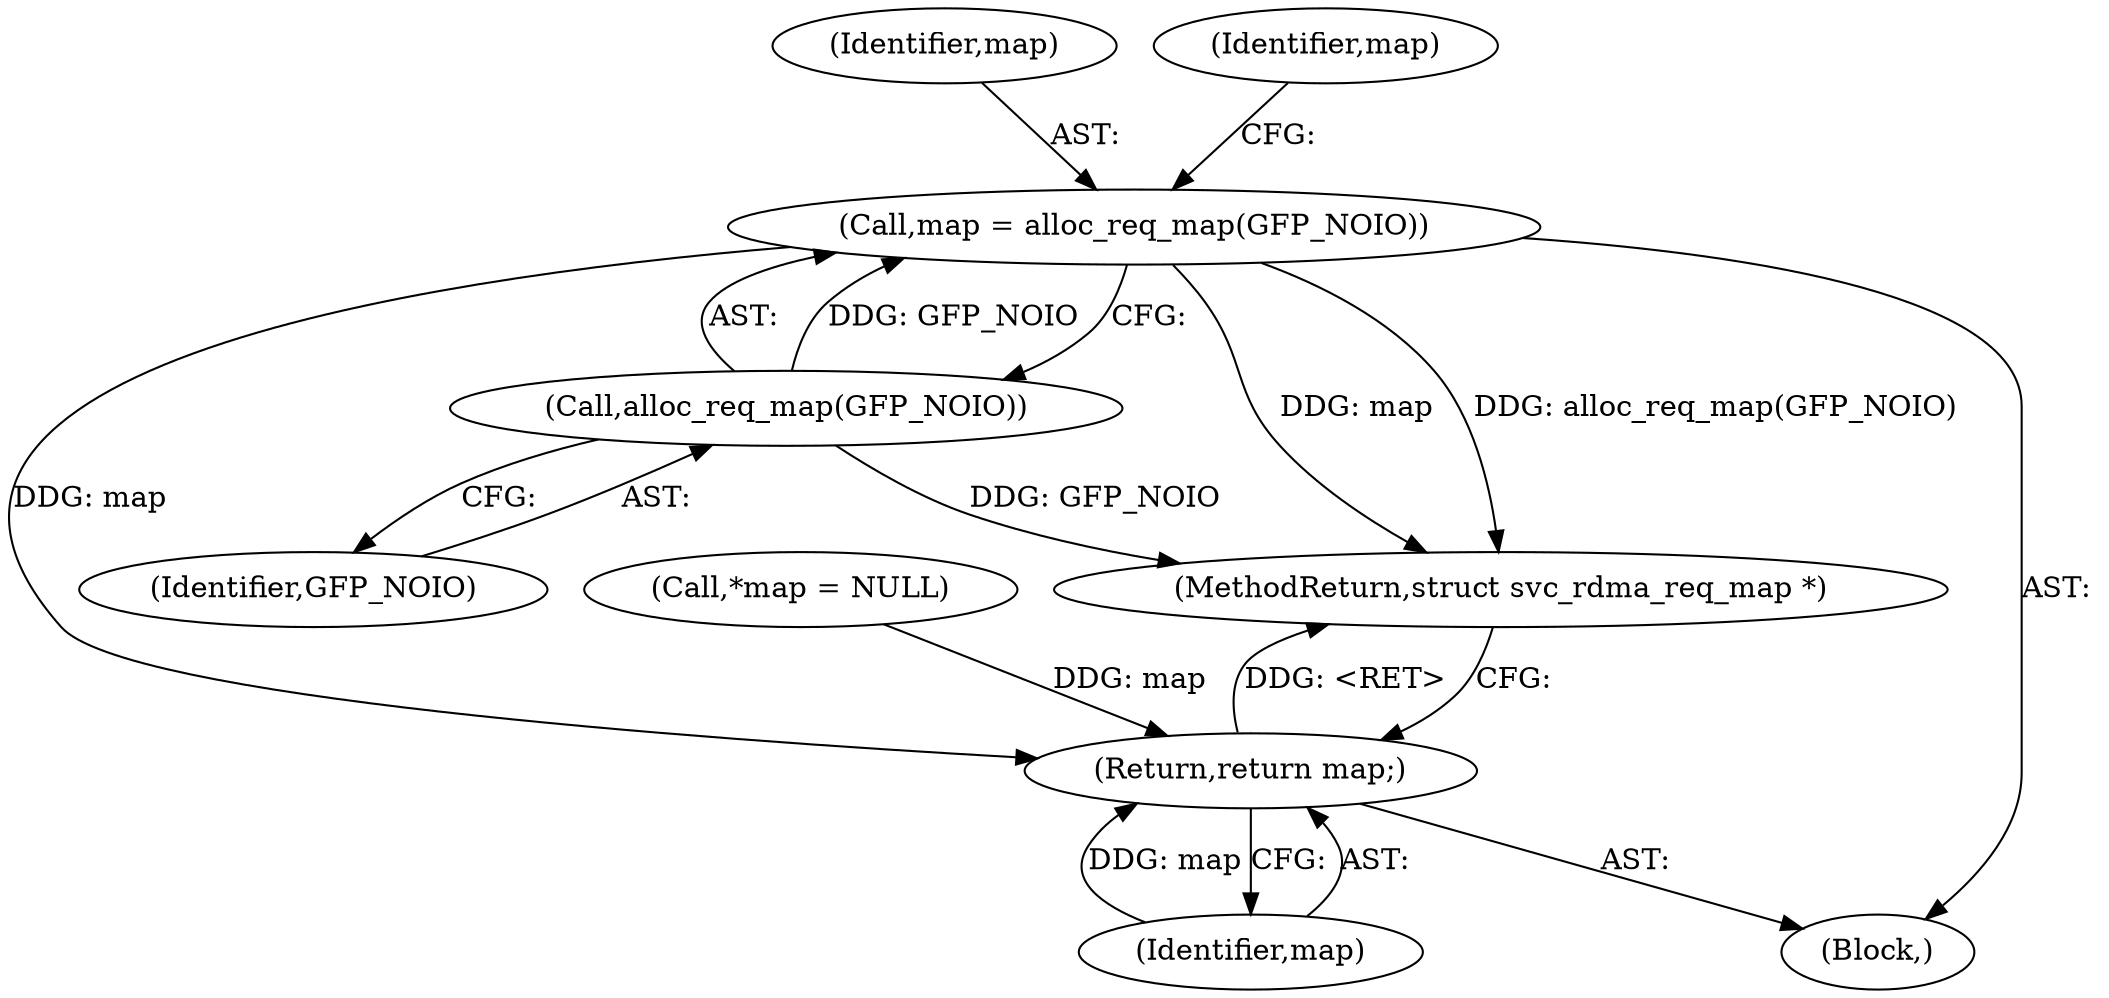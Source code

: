 digraph "1_linux_c70422f760c120480fee4de6c38804c72aa26bc1_46@pointer" {
"1000144" [label="(Call,map = alloc_req_map(GFP_NOIO))"];
"1000146" [label="(Call,alloc_req_map(GFP_NOIO))"];
"1000136" [label="(Return,return map;)"];
"1000147" [label="(Identifier,GFP_NOIO)"];
"1000145" [label="(Identifier,map)"];
"1000149" [label="(Identifier,map)"];
"1000105" [label="(Call,*map = NULL)"];
"1000103" [label="(Block,)"];
"1000136" [label="(Return,return map;)"];
"1000156" [label="(MethodReturn,struct svc_rdma_req_map *)"];
"1000146" [label="(Call,alloc_req_map(GFP_NOIO))"];
"1000144" [label="(Call,map = alloc_req_map(GFP_NOIO))"];
"1000137" [label="(Identifier,map)"];
"1000144" -> "1000103"  [label="AST: "];
"1000144" -> "1000146"  [label="CFG: "];
"1000145" -> "1000144"  [label="AST: "];
"1000146" -> "1000144"  [label="AST: "];
"1000149" -> "1000144"  [label="CFG: "];
"1000144" -> "1000156"  [label="DDG: map"];
"1000144" -> "1000156"  [label="DDG: alloc_req_map(GFP_NOIO)"];
"1000144" -> "1000136"  [label="DDG: map"];
"1000146" -> "1000144"  [label="DDG: GFP_NOIO"];
"1000146" -> "1000147"  [label="CFG: "];
"1000147" -> "1000146"  [label="AST: "];
"1000146" -> "1000156"  [label="DDG: GFP_NOIO"];
"1000136" -> "1000103"  [label="AST: "];
"1000136" -> "1000137"  [label="CFG: "];
"1000137" -> "1000136"  [label="AST: "];
"1000156" -> "1000136"  [label="CFG: "];
"1000136" -> "1000156"  [label="DDG: <RET>"];
"1000137" -> "1000136"  [label="DDG: map"];
"1000105" -> "1000136"  [label="DDG: map"];
}

